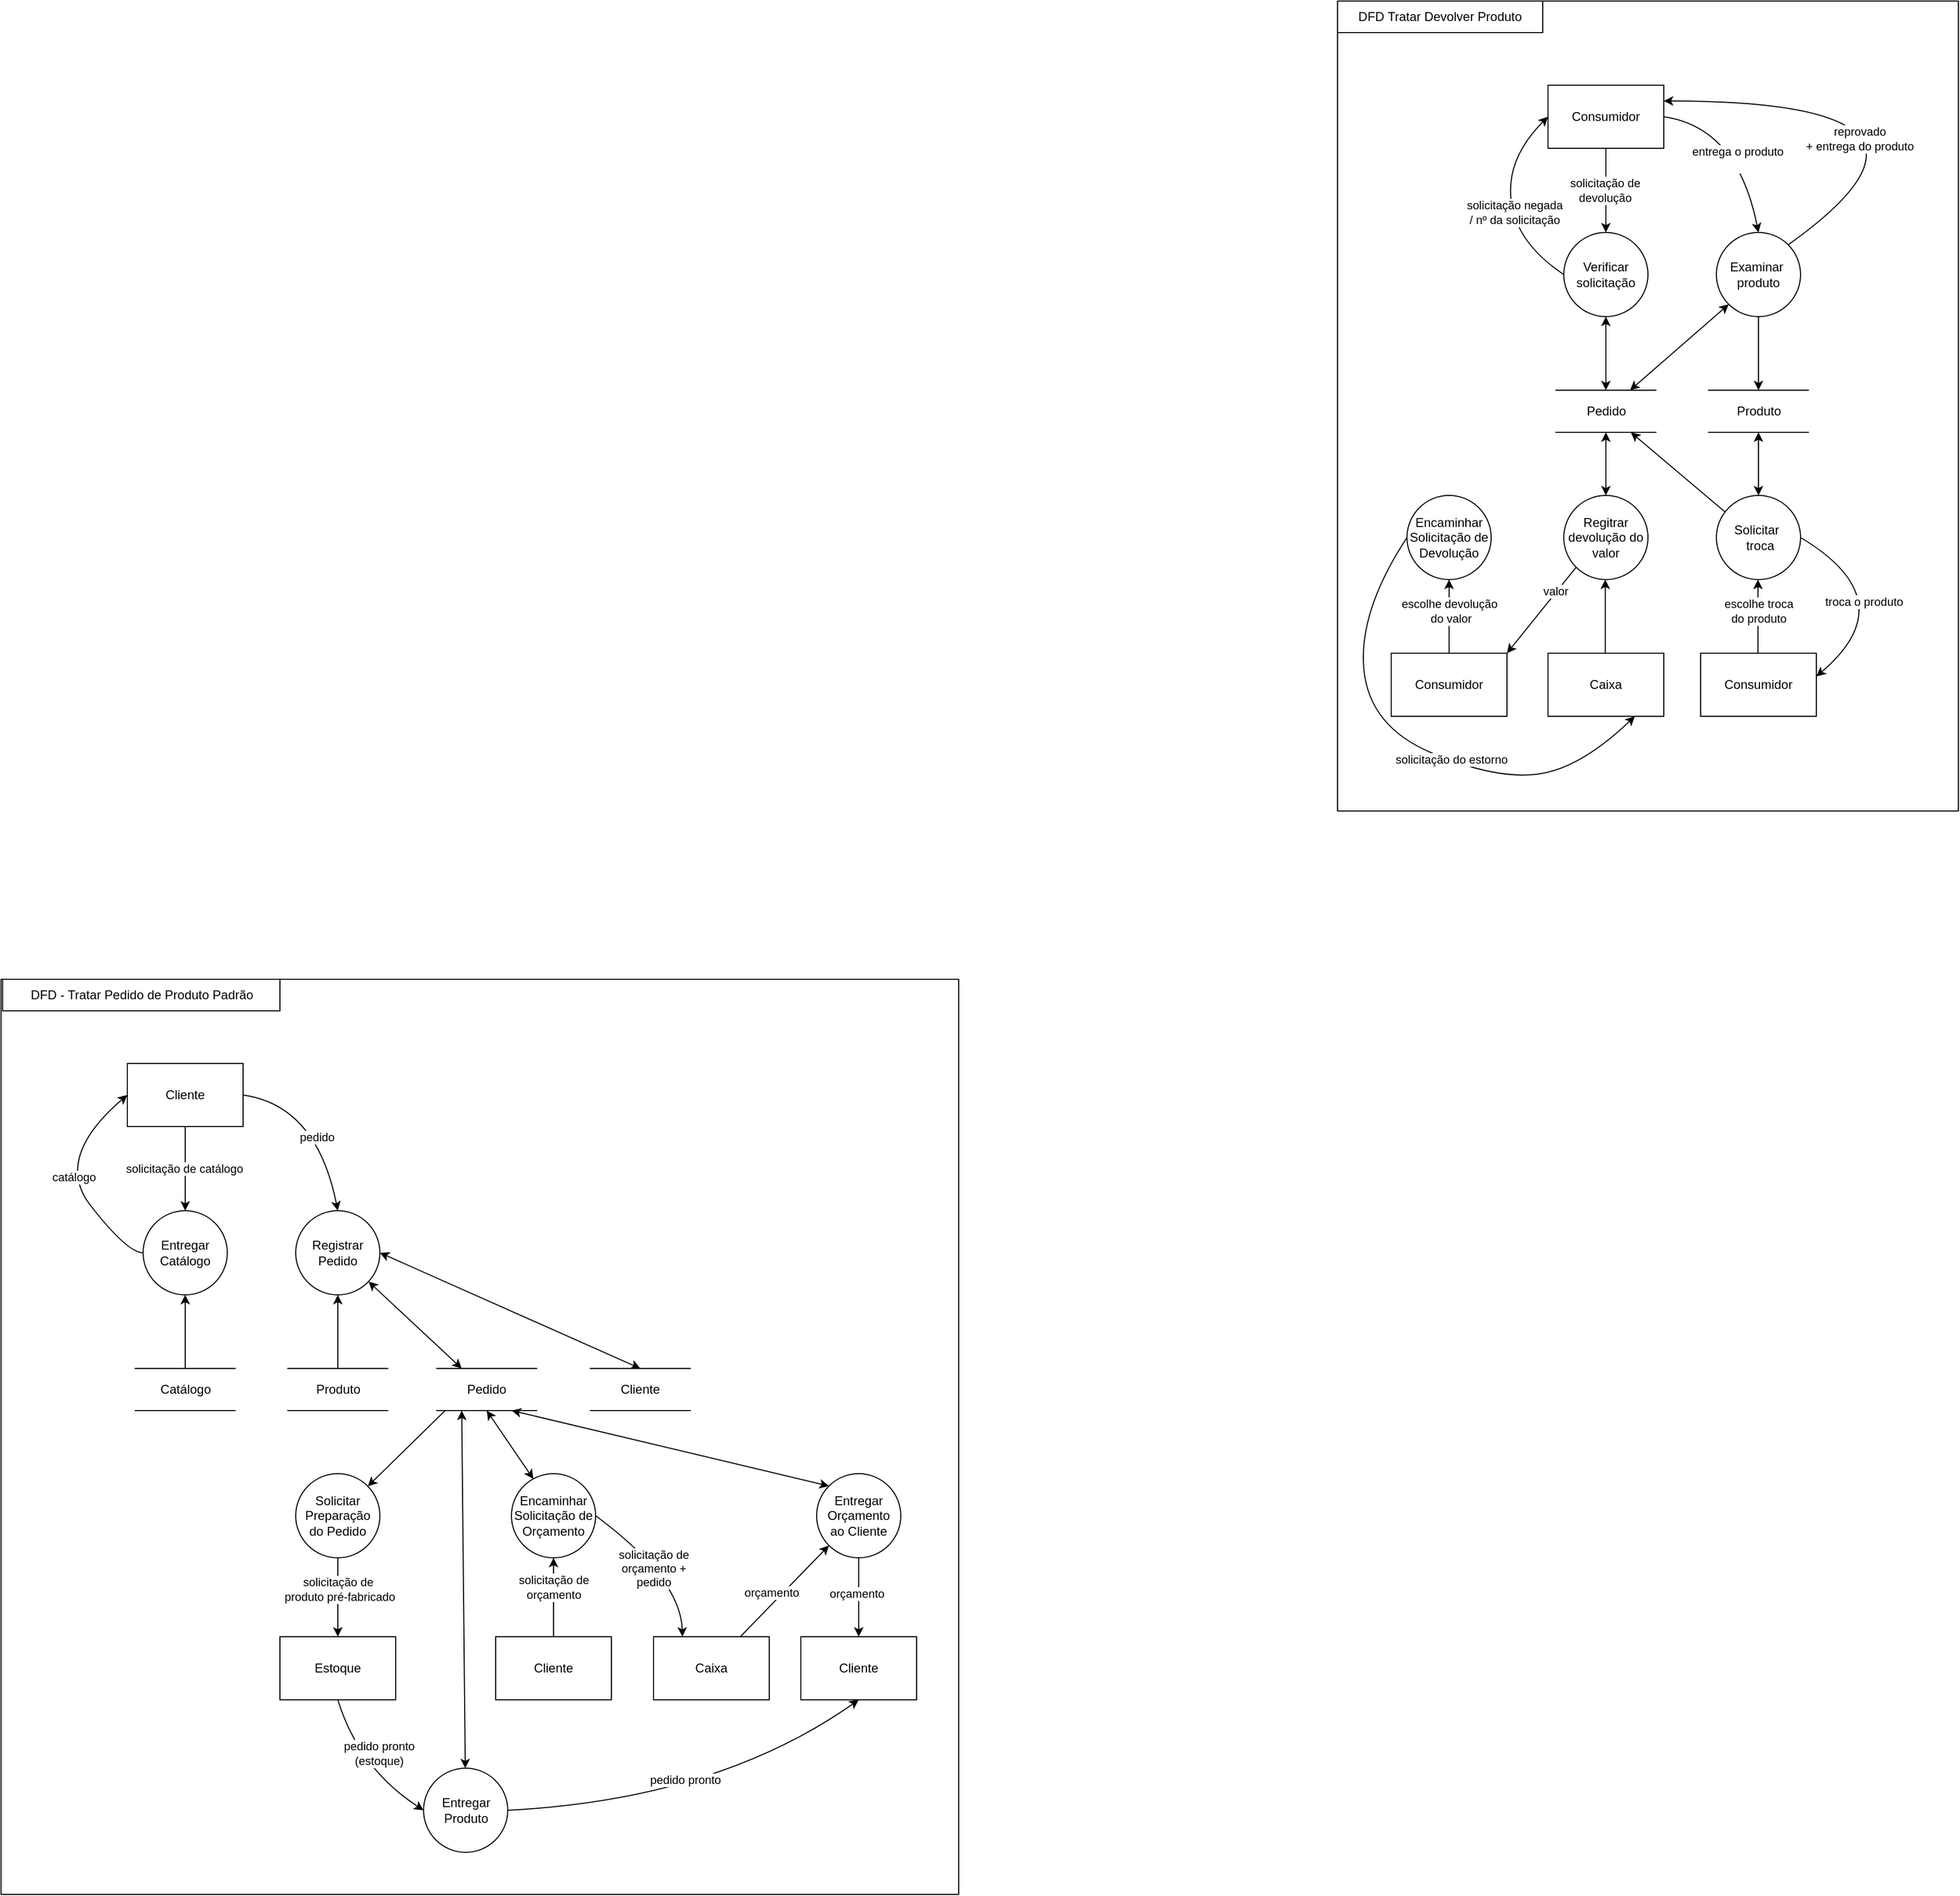<mxfile version="14.4.4" type="device"><diagram id="5lubAM_mFk-iSJI3dV3b" name="Page-1"><mxGraphModel dx="1200" dy="1877" grid="1" gridSize="10" guides="1" tooltips="1" connect="1" arrows="1" fold="1" page="1" pageScale="1" pageWidth="827" pageHeight="1169" math="0" shadow="0"><root><mxCell id="0"/><mxCell id="1" parent="0"/><mxCell id="uQg9ou05rrTvCZFsMhGs-1" value="" style="whiteSpace=wrap;html=1;" parent="1" vertex="1"><mxGeometry y="-40" width="910" height="870" as="geometry"/></mxCell><mxCell id="uQg9ou05rrTvCZFsMhGs-2" value="&lt;font style=&quot;vertical-align: inherit&quot;&gt;&lt;font style=&quot;vertical-align: inherit&quot;&gt;&lt;font style=&quot;vertical-align: inherit&quot;&gt;&lt;font style=&quot;vertical-align: inherit&quot;&gt;DFD - Tratar Pedido de Produto Padrão&lt;/font&gt;&lt;/font&gt;&lt;/font&gt;&lt;/font&gt;" style="rounded=0;whiteSpace=wrap;html=1;" parent="1" vertex="1"><mxGeometry x="1.5" y="-40" width="263.5" height="30" as="geometry"/></mxCell><mxCell id="uQg9ou05rrTvCZFsMhGs-12" style="edgeStyle=orthogonalEdgeStyle;rounded=0;orthogonalLoop=1;jettySize=auto;html=1;entryX=0.5;entryY=0;entryDx=0;entryDy=0;" parent="1" source="uQg9ou05rrTvCZFsMhGs-3" target="uQg9ou05rrTvCZFsMhGs-4" edge="1"><mxGeometry relative="1" as="geometry"/></mxCell><mxCell id="uQg9ou05rrTvCZFsMhGs-17" value="solicitação de catálogo" style="edgeLabel;html=1;align=center;verticalAlign=middle;resizable=0;points=[];" parent="uQg9ou05rrTvCZFsMhGs-12" vertex="1" connectable="0"><mxGeometry x="0.0" y="-1" relative="1" as="geometry"><mxPoint as="offset"/></mxGeometry></mxCell><mxCell id="uQg9ou05rrTvCZFsMhGs-3" value="Cliente" style="rounded=0;whiteSpace=wrap;html=1;" parent="1" vertex="1"><mxGeometry x="120" y="40" width="110" height="60" as="geometry"/></mxCell><mxCell id="uQg9ou05rrTvCZFsMhGs-4" value="Entregar Catálogo" style="ellipse;whiteSpace=wrap;html=1;aspect=fixed;" parent="1" vertex="1"><mxGeometry x="135" y="180" width="80" height="80" as="geometry"/></mxCell><mxCell id="uQg9ou05rrTvCZFsMhGs-15" value="" style="curved=1;endArrow=classic;html=1;exitX=0;exitY=0.5;exitDx=0;exitDy=0;entryX=0;entryY=0.5;entryDx=0;entryDy=0;" parent="1" source="uQg9ou05rrTvCZFsMhGs-4" target="uQg9ou05rrTvCZFsMhGs-3" edge="1"><mxGeometry width="50" height="50" relative="1" as="geometry"><mxPoint x="70" y="210" as="sourcePoint"/><mxPoint x="120" y="170" as="targetPoint"/><Array as="points"><mxPoint x="120" y="220"/><mxPoint x="50" y="130"/></Array></mxGeometry></mxCell><mxCell id="uQg9ou05rrTvCZFsMhGs-18" value="catálogo" style="edgeLabel;html=1;align=center;verticalAlign=middle;resizable=0;points=[];" parent="uQg9ou05rrTvCZFsMhGs-15" vertex="1" connectable="0"><mxGeometry x="-0.061" y="-4" relative="1" as="geometry"><mxPoint as="offset"/></mxGeometry></mxCell><mxCell id="uQg9ou05rrTvCZFsMhGs-21" value="Registrar Pedido" style="ellipse;whiteSpace=wrap;html=1;aspect=fixed;" parent="1" vertex="1"><mxGeometry x="280" y="180" width="80" height="80" as="geometry"/></mxCell><mxCell id="uQg9ou05rrTvCZFsMhGs-22" value="" style="curved=1;endArrow=classic;html=1;exitX=1;exitY=0.5;exitDx=0;exitDy=0;entryX=0.5;entryY=0;entryDx=0;entryDy=0;" parent="1" source="uQg9ou05rrTvCZFsMhGs-3" target="uQg9ou05rrTvCZFsMhGs-21" edge="1"><mxGeometry width="50" height="50" relative="1" as="geometry"><mxPoint x="295" y="80" as="sourcePoint"/><mxPoint x="345" y="30" as="targetPoint"/><Array as="points"><mxPoint x="300" y="80"/></Array></mxGeometry></mxCell><mxCell id="uQg9ou05rrTvCZFsMhGs-23" value="pedido" style="edgeLabel;html=1;align=center;verticalAlign=middle;resizable=0;points=[];" parent="uQg9ou05rrTvCZFsMhGs-22" vertex="1" connectable="0"><mxGeometry x="0.074" y="-18" relative="1" as="geometry"><mxPoint x="13.28" y="4.61" as="offset"/></mxGeometry></mxCell><mxCell id="uQg9ou05rrTvCZFsMhGs-24" value="Catálogo" style="shape=partialRectangle;whiteSpace=wrap;html=1;left=0;right=0;fillColor=none;" parent="1" vertex="1"><mxGeometry x="127.5" y="330" width="95" height="40" as="geometry"/></mxCell><mxCell id="uQg9ou05rrTvCZFsMhGs-26" value="Produto" style="shape=partialRectangle;whiteSpace=wrap;html=1;left=0;right=0;fillColor=none;" parent="1" vertex="1"><mxGeometry x="272.5" y="330" width="95" height="40" as="geometry"/></mxCell><mxCell id="uQg9ou05rrTvCZFsMhGs-27" value="" style="endArrow=classic;startArrow=none;html=1;entryX=0.5;entryY=1;entryDx=0;entryDy=0;exitX=0.5;exitY=0;exitDx=0;exitDy=0;startFill=0;" parent="1" source="uQg9ou05rrTvCZFsMhGs-24" target="uQg9ou05rrTvCZFsMhGs-4" edge="1"><mxGeometry width="50" height="50" relative="1" as="geometry"><mxPoint x="380" y="290" as="sourcePoint"/><mxPoint x="430" y="240" as="targetPoint"/></mxGeometry></mxCell><mxCell id="uQg9ou05rrTvCZFsMhGs-28" value="" style="endArrow=classic;html=1;entryX=0.5;entryY=1;entryDx=0;entryDy=0;exitX=0.5;exitY=0;exitDx=0;exitDy=0;" parent="1" source="uQg9ou05rrTvCZFsMhGs-26" target="uQg9ou05rrTvCZFsMhGs-21" edge="1"><mxGeometry width="50" height="50" relative="1" as="geometry"><mxPoint x="380" y="290" as="sourcePoint"/><mxPoint x="430" y="240" as="targetPoint"/></mxGeometry></mxCell><mxCell id="uQg9ou05rrTvCZFsMhGs-29" value="Pedido" style="shape=partialRectangle;whiteSpace=wrap;html=1;left=0;right=0;fillColor=none;" parent="1" vertex="1"><mxGeometry x="414" y="330" width="95" height="40" as="geometry"/></mxCell><mxCell id="uQg9ou05rrTvCZFsMhGs-30" value="" style="endArrow=classic;startArrow=classic;html=1;exitX=0.25;exitY=0;exitDx=0;exitDy=0;" parent="1" source="uQg9ou05rrTvCZFsMhGs-29" target="uQg9ou05rrTvCZFsMhGs-21" edge="1"><mxGeometry width="50" height="50" relative="1" as="geometry"><mxPoint x="380" y="290" as="sourcePoint"/><mxPoint x="430" y="240" as="targetPoint"/></mxGeometry></mxCell><mxCell id="uQg9ou05rrTvCZFsMhGs-31" value="Solicitar Preparação do Pedido" style="ellipse;whiteSpace=wrap;html=1;aspect=fixed;" parent="1" vertex="1"><mxGeometry x="280" y="430" width="80" height="80" as="geometry"/></mxCell><mxCell id="uQg9ou05rrTvCZFsMhGs-32" value="" style="endArrow=none;startArrow=classic;html=1;endFill=0;" parent="1" source="uQg9ou05rrTvCZFsMhGs-31" edge="1"><mxGeometry width="50" height="50" relative="1" as="geometry"><mxPoint x="380" y="480" as="sourcePoint"/><mxPoint x="422" y="370" as="targetPoint"/></mxGeometry></mxCell><mxCell id="uQg9ou05rrTvCZFsMhGs-34" value="&lt;font style=&quot;vertical-align: inherit&quot;&gt;&lt;font style=&quot;vertical-align: inherit&quot;&gt;&lt;font style=&quot;vertical-align: inherit&quot;&gt;&lt;font style=&quot;vertical-align: inherit&quot;&gt;&lt;font style=&quot;vertical-align: inherit&quot;&gt;&lt;font style=&quot;vertical-align: inherit&quot;&gt;&lt;font style=&quot;vertical-align: inherit&quot;&gt;&lt;font style=&quot;vertical-align: inherit&quot;&gt;Estoque&lt;/font&gt;&lt;/font&gt;&lt;/font&gt;&lt;/font&gt;&lt;/font&gt;&lt;/font&gt;&lt;/font&gt;&lt;/font&gt;" style="rounded=0;whiteSpace=wrap;html=1;" parent="1" vertex="1"><mxGeometry x="265" y="585" width="110" height="60" as="geometry"/></mxCell><mxCell id="uQg9ou05rrTvCZFsMhGs-35" value="" style="endArrow=classic;html=1;exitX=0.5;exitY=1;exitDx=0;exitDy=0;entryX=0.5;entryY=0;entryDx=0;entryDy=0;" parent="1" source="uQg9ou05rrTvCZFsMhGs-31" target="uQg9ou05rrTvCZFsMhGs-34" edge="1"><mxGeometry width="50" height="50" relative="1" as="geometry"><mxPoint x="370" y="590" as="sourcePoint"/><mxPoint x="420" y="540" as="targetPoint"/></mxGeometry></mxCell><mxCell id="uQg9ou05rrTvCZFsMhGs-37" value="Cliente" style="rounded=0;whiteSpace=wrap;html=1;" parent="1" vertex="1"><mxGeometry x="470" y="585" width="110" height="60" as="geometry"/></mxCell><mxCell id="uQg9ou05rrTvCZFsMhGs-38" value="" style="endArrow=classic;html=1;exitX=0.5;exitY=0;exitDx=0;exitDy=0;entryX=0.5;entryY=1;entryDx=0;entryDy=0;" parent="1" source="uQg9ou05rrTvCZFsMhGs-37" target="uQg9ou05rrTvCZFsMhGs-39" edge="1"><mxGeometry width="50" height="50" relative="1" as="geometry"><mxPoint x="526" y="590" as="sourcePoint"/><mxPoint x="576" y="540" as="targetPoint"/></mxGeometry></mxCell><mxCell id="uQg9ou05rrTvCZFsMhGs-40" value="&lt;font style=&quot;vertical-align: inherit&quot;&gt;&lt;font style=&quot;vertical-align: inherit&quot;&gt;solicitação de &lt;br&gt;orçamento&lt;/font&gt;&lt;/font&gt;" style="edgeLabel;html=1;align=center;verticalAlign=middle;resizable=0;points=[];" parent="uQg9ou05rrTvCZFsMhGs-38" vertex="1" connectable="0"><mxGeometry x="-0.05" y="2" relative="1" as="geometry"><mxPoint x="2" y="-12" as="offset"/></mxGeometry></mxCell><mxCell id="uQg9ou05rrTvCZFsMhGs-39" value="Encaminhar Solicitação de Orçamento" style="ellipse;whiteSpace=wrap;html=1;aspect=fixed;" parent="1" vertex="1"><mxGeometry x="485" y="430" width="80" height="80" as="geometry"/></mxCell><mxCell id="uQg9ou05rrTvCZFsMhGs-41" value="Caixa" style="rounded=0;whiteSpace=wrap;html=1;" parent="1" vertex="1"><mxGeometry x="620" y="585" width="110" height="60" as="geometry"/></mxCell><mxCell id="uQg9ou05rrTvCZFsMhGs-42" value="Entregar Orçamento ao&amp;nbsp;Cliente" style="ellipse;whiteSpace=wrap;html=1;aspect=fixed;" parent="1" vertex="1"><mxGeometry x="775" y="430" width="80" height="80" as="geometry"/></mxCell><mxCell id="uQg9ou05rrTvCZFsMhGs-43" value="" style="endArrow=classic;html=1;exitX=0.5;exitY=1;exitDx=0;exitDy=0;entryX=0.5;entryY=0;entryDx=0;entryDy=0;" parent="1" source="uQg9ou05rrTvCZFsMhGs-42" target="uQg9ou05rrTvCZFsMhGs-45" edge="1"><mxGeometry width="50" height="50" relative="1" as="geometry"><mxPoint x="546" y="500" as="sourcePoint"/><mxPoint x="596" y="450" as="targetPoint"/></mxGeometry></mxCell><mxCell id="uQg9ou05rrTvCZFsMhGs-49" value="orçamento" style="edgeLabel;html=1;align=center;verticalAlign=middle;resizable=0;points=[];" parent="uQg9ou05rrTvCZFsMhGs-43" vertex="1" connectable="0"><mxGeometry x="-0.1" y="-2" relative="1" as="geometry"><mxPoint as="offset"/></mxGeometry></mxCell><mxCell id="uQg9ou05rrTvCZFsMhGs-44" value="" style="curved=1;endArrow=classic;html=1;exitX=1;exitY=0.5;exitDx=0;exitDy=0;entryX=0.25;entryY=0;entryDx=0;entryDy=0;" parent="1" source="uQg9ou05rrTvCZFsMhGs-39" target="uQg9ou05rrTvCZFsMhGs-41" edge="1"><mxGeometry width="50" height="50" relative="1" as="geometry"><mxPoint x="596" y="530" as="sourcePoint"/><mxPoint x="646" y="480" as="targetPoint"/><Array as="points"><mxPoint x="646" y="530"/></Array></mxGeometry></mxCell><mxCell id="uQg9ou05rrTvCZFsMhGs-47" value="solicitação de &lt;br&gt;orçamento +&lt;br&gt;pedido" style="edgeLabel;html=1;align=center;verticalAlign=middle;resizable=0;points=[];" parent="uQg9ou05rrTvCZFsMhGs-44" vertex="1" connectable="0"><mxGeometry x="-0.454" y="-13" relative="1" as="geometry"><mxPoint x="28.38" y="14.1" as="offset"/></mxGeometry></mxCell><mxCell id="uQg9ou05rrTvCZFsMhGs-45" value="Cliente" style="rounded=0;whiteSpace=wrap;html=1;" parent="1" vertex="1"><mxGeometry x="760" y="585" width="110" height="60" as="geometry"/></mxCell><mxCell id="uQg9ou05rrTvCZFsMhGs-46" value="" style="curved=1;endArrow=classic;html=1;exitX=0.75;exitY=0;exitDx=0;exitDy=0;entryX=0;entryY=1;entryDx=0;entryDy=0;" parent="1" source="uQg9ou05rrTvCZFsMhGs-41" target="uQg9ou05rrTvCZFsMhGs-42" edge="1"><mxGeometry width="50" height="50" relative="1" as="geometry"><mxPoint x="575" y="530" as="sourcePoint"/><mxPoint x="721" y="650" as="targetPoint"/><Array as="points"/></mxGeometry></mxCell><mxCell id="uQg9ou05rrTvCZFsMhGs-48" value="orçamento" style="edgeLabel;html=1;align=center;verticalAlign=middle;resizable=0;points=[];" parent="uQg9ou05rrTvCZFsMhGs-46" vertex="1" connectable="0"><mxGeometry x="-0.223" y="13" relative="1" as="geometry"><mxPoint x="5.71" y="0.8" as="offset"/></mxGeometry></mxCell><mxCell id="uQg9ou05rrTvCZFsMhGs-50" value="" style="endArrow=classic;startArrow=classic;html=1;entryX=0.5;entryY=1;entryDx=0;entryDy=0;exitX=0.26;exitY=0.063;exitDx=0;exitDy=0;exitPerimeter=0;" parent="1" source="uQg9ou05rrTvCZFsMhGs-39" target="uQg9ou05rrTvCZFsMhGs-29" edge="1"><mxGeometry width="50" height="50" relative="1" as="geometry"><mxPoint x="380" y="540" as="sourcePoint"/><mxPoint x="430" y="490" as="targetPoint"/></mxGeometry></mxCell><mxCell id="uQg9ou05rrTvCZFsMhGs-51" value="" style="endArrow=classic;startArrow=classic;html=1;entryX=0.75;entryY=1;entryDx=0;entryDy=0;exitX=0;exitY=0;exitDx=0;exitDy=0;" parent="1" source="uQg9ou05rrTvCZFsMhGs-42" target="uQg9ou05rrTvCZFsMhGs-29" edge="1"><mxGeometry width="50" height="50" relative="1" as="geometry"><mxPoint x="380" y="540" as="sourcePoint"/><mxPoint x="430" y="490" as="targetPoint"/></mxGeometry></mxCell><mxCell id="uQg9ou05rrTvCZFsMhGs-55" value="Entregar Produto" style="ellipse;whiteSpace=wrap;html=1;aspect=fixed;" parent="1" vertex="1"><mxGeometry x="401.5" y="710" width="80" height="80" as="geometry"/></mxCell><mxCell id="uQg9ou05rrTvCZFsMhGs-59" value="" style="curved=1;endArrow=classic;html=1;exitX=1;exitY=0.5;exitDx=0;exitDy=0;entryX=0.5;entryY=1;entryDx=0;entryDy=0;" parent="1" source="uQg9ou05rrTvCZFsMhGs-55" target="uQg9ou05rrTvCZFsMhGs-45" edge="1"><mxGeometry width="50" height="50" relative="1" as="geometry"><mxPoint x="685" y="870" as="sourcePoint"/><mxPoint x="735" y="820" as="targetPoint"/><Array as="points"><mxPoint x="680" y="740"/></Array></mxGeometry></mxCell><mxCell id="uQg9ou05rrTvCZFsMhGs-60" value="pedido pronto" style="edgeLabel;html=1;align=center;verticalAlign=middle;resizable=0;points=[];" parent="uQg9ou05rrTvCZFsMhGs-59" vertex="1" connectable="0"><mxGeometry x="0.262" y="33" relative="1" as="geometry"><mxPoint x="-36.56" y="24.97" as="offset"/></mxGeometry></mxCell><mxCell id="uQg9ou05rrTvCZFsMhGs-67" value="" style="curved=1;endArrow=classic;html=1;exitX=0.5;exitY=1;exitDx=0;exitDy=0;entryX=0;entryY=0.5;entryDx=0;entryDy=0;" parent="1" source="uQg9ou05rrTvCZFsMhGs-34" target="uQg9ou05rrTvCZFsMhGs-55" edge="1"><mxGeometry width="50" height="50" relative="1" as="geometry"><mxPoint x="180" y="950" as="sourcePoint"/><mxPoint x="230" y="900" as="targetPoint"/><Array as="points"><mxPoint x="340" y="710"/></Array></mxGeometry></mxCell><mxCell id="uQg9ou05rrTvCZFsMhGs-69" value="&lt;font style=&quot;vertical-align: inherit&quot;&gt;&lt;font style=&quot;vertical-align: inherit&quot;&gt;&lt;font style=&quot;vertical-align: inherit&quot;&gt;&lt;font style=&quot;vertical-align: inherit&quot;&gt;pedido pronto &lt;br&gt;(estoque)&lt;/font&gt;&lt;/font&gt;&lt;/font&gt;&lt;/font&gt;" style="edgeLabel;html=1;align=center;verticalAlign=middle;resizable=0;points=[];" parent="uQg9ou05rrTvCZFsMhGs-67" vertex="1" connectable="0"><mxGeometry x="-0.3" y="29" relative="1" as="geometry"><mxPoint x="-3.14" y="12.29" as="offset"/></mxGeometry></mxCell><mxCell id="uQg9ou05rrTvCZFsMhGs-72" value="" style="endArrow=classic;startArrow=classic;html=1;entryX=0.25;entryY=1;entryDx=0;entryDy=0;" parent="1" source="uQg9ou05rrTvCZFsMhGs-55" target="uQg9ou05rrTvCZFsMhGs-29" edge="1"><mxGeometry width="50" height="50" relative="1" as="geometry"><mxPoint x="410" y="850" as="sourcePoint"/><mxPoint x="460" y="800" as="targetPoint"/></mxGeometry></mxCell><mxCell id="wiUuTBgjbol8dc9M1UIX-1" value="" style="rounded=0;whiteSpace=wrap;html=1;" parent="1" vertex="1"><mxGeometry x="1270" y="-970" width="590" height="770" as="geometry"/></mxCell><mxCell id="wiUuTBgjbol8dc9M1UIX-2" value="&lt;font style=&quot;vertical-align: inherit&quot;&gt;&lt;font style=&quot;vertical-align: inherit&quot;&gt;&lt;font style=&quot;vertical-align: inherit&quot;&gt;&lt;font style=&quot;vertical-align: inherit&quot;&gt;dfd Tratar Devolver Produto&lt;/font&gt;&lt;/font&gt;&lt;/font&gt;&lt;/font&gt;" style="rounded=0;whiteSpace=wrap;html=1;" parent="1" vertex="1"><mxGeometry x="1270" y="-970" width="195" height="30" as="geometry"/></mxCell><mxCell id="wiUuTBgjbol8dc9M1UIX-3" style="edgeStyle=orthogonalEdgeStyle;rounded=0;orthogonalLoop=1;jettySize=auto;html=1;entryX=0.5;entryY=0;entryDx=0;entryDy=0;" parent="1" source="wiUuTBgjbol8dc9M1UIX-5" target="wiUuTBgjbol8dc9M1UIX-6" edge="1"><mxGeometry relative="1" as="geometry"/></mxCell><mxCell id="wiUuTBgjbol8dc9M1UIX-4" value="&lt;font style=&quot;vertical-align: inherit&quot;&gt;&lt;font style=&quot;vertical-align: inherit&quot;&gt;&lt;font style=&quot;vertical-align: inherit&quot;&gt;&lt;font style=&quot;vertical-align: inherit&quot;&gt;solicitação de &lt;br&gt;devolução&lt;/font&gt;&lt;/font&gt;&lt;/font&gt;&lt;/font&gt;" style="edgeLabel;html=1;align=center;verticalAlign=middle;resizable=0;points=[];" parent="wiUuTBgjbol8dc9M1UIX-3" vertex="1" connectable="0"><mxGeometry x="0.0" y="-1" relative="1" as="geometry"><mxPoint as="offset"/></mxGeometry></mxCell><mxCell id="wiUuTBgjbol8dc9M1UIX-5" value="Consumidor" style="rounded=0;whiteSpace=wrap;html=1;" parent="1" vertex="1"><mxGeometry x="1470" y="-890" width="110" height="60" as="geometry"/></mxCell><mxCell id="wiUuTBgjbol8dc9M1UIX-6" value="&lt;font style=&quot;vertical-align: inherit&quot;&gt;&lt;font style=&quot;vertical-align: inherit&quot;&gt;&lt;font style=&quot;vertical-align: inherit&quot;&gt;&lt;font style=&quot;vertical-align: inherit&quot;&gt;Verificar solicitação&lt;/font&gt;&lt;/font&gt;&lt;/font&gt;&lt;/font&gt;" style="ellipse;whiteSpace=wrap;html=1;aspect=fixed;" parent="1" vertex="1"><mxGeometry x="1485" y="-750" width="80" height="80" as="geometry"/></mxCell><mxCell id="wiUuTBgjbol8dc9M1UIX-7" value="" style="curved=1;endArrow=classic;html=1;exitX=0;exitY=0.5;exitDx=0;exitDy=0;entryX=0;entryY=0.5;entryDx=0;entryDy=0;" parent="1" source="wiUuTBgjbol8dc9M1UIX-6" target="wiUuTBgjbol8dc9M1UIX-5" edge="1"><mxGeometry width="50" height="50" relative="1" as="geometry"><mxPoint x="1420" y="-720" as="sourcePoint"/><mxPoint x="1470" y="-760" as="targetPoint"/><Array as="points"><mxPoint x="1440" y="-740"/><mxPoint x="1430" y="-820"/></Array></mxGeometry></mxCell><mxCell id="wiUuTBgjbol8dc9M1UIX-8" value="&lt;font style=&quot;vertical-align: inherit&quot;&gt;&lt;font style=&quot;vertical-align: inherit&quot;&gt;&lt;font style=&quot;vertical-align: inherit&quot;&gt;&lt;font style=&quot;vertical-align: inherit&quot;&gt;solicitação negada&lt;br&gt;/ nº da solicitação&lt;/font&gt;&lt;/font&gt;&lt;/font&gt;&lt;/font&gt;" style="edgeLabel;html=1;align=center;verticalAlign=middle;resizable=0;points=[];" parent="wiUuTBgjbol8dc9M1UIX-7" vertex="1" connectable="0"><mxGeometry x="-0.131" y="-1" relative="1" as="geometry"><mxPoint as="offset"/></mxGeometry></mxCell><mxCell id="wiUuTBgjbol8dc9M1UIX-9" value="&lt;font style=&quot;vertical-align: inherit&quot;&gt;&lt;font style=&quot;vertical-align: inherit&quot;&gt;Examinar&amp;nbsp;&lt;br&gt;produto&lt;br&gt;&lt;/font&gt;&lt;/font&gt;" style="ellipse;whiteSpace=wrap;html=1;aspect=fixed;" parent="1" vertex="1"><mxGeometry x="1630" y="-750" width="80" height="80" as="geometry"/></mxCell><mxCell id="wiUuTBgjbol8dc9M1UIX-10" value="" style="curved=1;endArrow=classic;html=1;exitX=1;exitY=0.5;exitDx=0;exitDy=0;entryX=0.5;entryY=0;entryDx=0;entryDy=0;" parent="1" source="wiUuTBgjbol8dc9M1UIX-5" target="wiUuTBgjbol8dc9M1UIX-9" edge="1"><mxGeometry width="50" height="50" relative="1" as="geometry"><mxPoint x="1645" y="-850" as="sourcePoint"/><mxPoint x="1695" y="-900" as="targetPoint"/><Array as="points"><mxPoint x="1650" y="-850"/></Array></mxGeometry></mxCell><mxCell id="wiUuTBgjbol8dc9M1UIX-11" value="&lt;font style=&quot;vertical-align: inherit&quot;&gt;&lt;font style=&quot;vertical-align: inherit&quot;&gt;&lt;font style=&quot;vertical-align: inherit&quot;&gt;&lt;font style=&quot;vertical-align: inherit&quot;&gt;&lt;font style=&quot;vertical-align: inherit&quot;&gt;&lt;font style=&quot;vertical-align: inherit&quot;&gt;&lt;font style=&quot;vertical-align: inherit&quot;&gt;&lt;font style=&quot;vertical-align: inherit&quot;&gt;entrega o produto &lt;/font&gt;&lt;/font&gt;&lt;br&gt;&lt;font style=&quot;vertical-align: inherit&quot;&gt;&lt;font style=&quot;vertical-align: inherit&quot;&gt;&amp;nbsp;&lt;/font&gt;&lt;/font&gt;&lt;/font&gt;&lt;/font&gt;&lt;/font&gt;&lt;/font&gt;&lt;/font&gt;&lt;/font&gt;" style="edgeLabel;html=1;align=center;verticalAlign=middle;resizable=0;points=[];" parent="wiUuTBgjbol8dc9M1UIX-10" vertex="1" connectable="0"><mxGeometry x="0.074" y="-18" relative="1" as="geometry"><mxPoint x="13.28" y="4.61" as="offset"/></mxGeometry></mxCell><mxCell id="wiUuTBgjbol8dc9M1UIX-12" value="&lt;font style=&quot;vertical-align: inherit&quot;&gt;&lt;font style=&quot;vertical-align: inherit&quot;&gt;&lt;font style=&quot;vertical-align: inherit&quot;&gt;&lt;font style=&quot;vertical-align: inherit&quot;&gt;&lt;font style=&quot;vertical-align: inherit&quot;&gt;&lt;font style=&quot;vertical-align: inherit&quot;&gt;&lt;font style=&quot;vertical-align: inherit&quot;&gt;&lt;font style=&quot;vertical-align: inherit&quot;&gt;Pedido&lt;/font&gt;&lt;/font&gt;&lt;/font&gt;&lt;/font&gt;&lt;/font&gt;&lt;/font&gt;&lt;/font&gt;&lt;/font&gt;" style="shape=partialRectangle;whiteSpace=wrap;html=1;left=0;right=0;fillColor=none;" parent="1" vertex="1"><mxGeometry x="1477.5" y="-600" width="95" height="40" as="geometry"/></mxCell><mxCell id="wiUuTBgjbol8dc9M1UIX-13" value="Produto" style="shape=partialRectangle;whiteSpace=wrap;html=1;left=0;right=0;fillColor=none;" parent="1" vertex="1"><mxGeometry x="1622.5" y="-600" width="95" height="40" as="geometry"/></mxCell><mxCell id="wiUuTBgjbol8dc9M1UIX-14" value="" style="endArrow=classic;startArrow=classic;html=1;entryX=0.5;entryY=1;entryDx=0;entryDy=0;exitX=0.5;exitY=0;exitDx=0;exitDy=0;startFill=1;" parent="1" source="wiUuTBgjbol8dc9M1UIX-12" target="wiUuTBgjbol8dc9M1UIX-6" edge="1"><mxGeometry width="50" height="50" relative="1" as="geometry"><mxPoint x="1730" y="-640" as="sourcePoint"/><mxPoint x="1780" y="-690" as="targetPoint"/></mxGeometry></mxCell><mxCell id="wiUuTBgjbol8dc9M1UIX-15" value="" style="endArrow=none;html=1;entryX=0.5;entryY=1;entryDx=0;entryDy=0;exitX=0.5;exitY=0;exitDx=0;exitDy=0;startArrow=classic;startFill=1;endFill=0;" parent="1" source="wiUuTBgjbol8dc9M1UIX-13" target="wiUuTBgjbol8dc9M1UIX-9" edge="1"><mxGeometry width="50" height="50" relative="1" as="geometry"><mxPoint x="1730" y="-640" as="sourcePoint"/><mxPoint x="1780" y="-690" as="targetPoint"/></mxGeometry></mxCell><mxCell id="wiUuTBgjbol8dc9M1UIX-16" value="&lt;font style=&quot;vertical-align: inherit&quot;&gt;&lt;font style=&quot;vertical-align: inherit&quot;&gt;Externo&lt;/font&gt;&lt;/font&gt;" style="text;html=1;strokeColor=none;fillColor=none;align=center;verticalAlign=middle;whiteSpace=wrap;rounded=0;" parent="1" vertex="1"><mxGeometry x="1565" y="-740" width="40" height="20" as="geometry"/></mxCell><mxCell id="wiUuTBgjbol8dc9M1UIX-17" value="&lt;font style=&quot;vertical-align: inherit&quot;&gt;&lt;font style=&quot;vertical-align: inherit&quot;&gt;Externo&lt;/font&gt;&lt;/font&gt;" style="text;html=1;strokeColor=none;fillColor=none;align=center;verticalAlign=middle;whiteSpace=wrap;rounded=0;" parent="1" vertex="1"><mxGeometry x="1730" y="-730" width="40" height="20" as="geometry"/></mxCell><mxCell id="wiUuTBgjbol8dc9M1UIX-18" value="" style="endArrow=classic;startArrow=classic;html=1;entryX=0;entryY=1;entryDx=0;entryDy=0;" parent="1" source="wiUuTBgjbol8dc9M1UIX-12" target="wiUuTBgjbol8dc9M1UIX-9" edge="1"><mxGeometry width="50" height="50" relative="1" as="geometry"><mxPoint x="1668.46" y="-607.24" as="sourcePoint"/><mxPoint x="1580.001" y="-689.999" as="targetPoint"/></mxGeometry></mxCell><mxCell id="wiUuTBgjbol8dc9M1UIX-19" value="&lt;font style=&quot;vertical-align: inherit&quot;&gt;&lt;font style=&quot;vertical-align: inherit&quot;&gt;&lt;font style=&quot;vertical-align: inherit&quot;&gt;&lt;font style=&quot;vertical-align: inherit&quot;&gt;&lt;font style=&quot;vertical-align: inherit&quot;&gt;&lt;font style=&quot;vertical-align: inherit&quot;&gt;&lt;font style=&quot;vertical-align: inherit&quot;&gt;&lt;font style=&quot;vertical-align: inherit&quot;&gt;&lt;font style=&quot;vertical-align: inherit&quot;&gt;&lt;font style=&quot;vertical-align: inherit&quot;&gt;Encaminhar Solicitação de Devolução&lt;/font&gt;&lt;/font&gt;&lt;/font&gt;&lt;/font&gt;&lt;/font&gt;&lt;/font&gt;&lt;/font&gt;&lt;/font&gt;&lt;/font&gt;&lt;/font&gt;" style="ellipse;whiteSpace=wrap;html=1;aspect=fixed;" parent="1" vertex="1"><mxGeometry x="1485" y="-500" width="80" height="80" as="geometry"/></mxCell><mxCell id="wiUuTBgjbol8dc9M1UIX-20" value="" style="curved=1;endArrow=classic;html=1;exitX=1;exitY=0;exitDx=0;exitDy=0;entryX=1;entryY=0.25;entryDx=0;entryDy=0;" parent="1" source="wiUuTBgjbol8dc9M1UIX-9" target="wiUuTBgjbol8dc9M1UIX-5" edge="1"><mxGeometry width="50" height="50" relative="1" as="geometry"><mxPoint x="1705.0" y="-890" as="sourcePoint"/><mxPoint x="1795.0" y="-780" as="targetPoint"/><Array as="points"><mxPoint x="1890" y="-875"/></Array></mxGeometry></mxCell><mxCell id="wiUuTBgjbol8dc9M1UIX-21" value="&lt;font style=&quot;vertical-align: inherit&quot;&gt;&lt;font style=&quot;vertical-align: inherit&quot;&gt;&lt;font style=&quot;vertical-align: inherit&quot;&gt;&lt;font style=&quot;vertical-align: inherit&quot;&gt;&lt;font style=&quot;vertical-align: inherit&quot;&gt;&lt;font style=&quot;vertical-align: inherit&quot;&gt;reprovado &lt;/font&gt;&lt;/font&gt;&lt;br&gt;&lt;font style=&quot;vertical-align: inherit&quot;&gt;&lt;font style=&quot;vertical-align: inherit&quot;&gt;+ entrega do produto&lt;/font&gt;&lt;/font&gt;&lt;/font&gt;&lt;/font&gt;&lt;/font&gt;&lt;/font&gt;" style="edgeLabel;html=1;align=center;verticalAlign=middle;resizable=0;points=[];" parent="wiUuTBgjbol8dc9M1UIX-20" vertex="1" connectable="0"><mxGeometry x="0.318" y="36" relative="1" as="geometry"><mxPoint as="offset"/></mxGeometry></mxCell><mxCell id="wiUuTBgjbol8dc9M1UIX-22" style="rounded=0;orthogonalLoop=1;jettySize=auto;html=1;entryX=0.5;entryY=1;entryDx=0;entryDy=0;startArrow=classic;startFill=1;endArrow=classic;endFill=1;" parent="1" source="wiUuTBgjbol8dc9M1UIX-23" target="wiUuTBgjbol8dc9M1UIX-13" edge="1"><mxGeometry relative="1" as="geometry"/></mxCell><mxCell id="wiUuTBgjbol8dc9M1UIX-23" value="&lt;font style=&quot;vertical-align: inherit&quot;&gt;&lt;font style=&quot;vertical-align: inherit&quot;&gt;Solicitar&amp;nbsp;&lt;br&gt;&amp;nbsp;troca&lt;/font&gt;&lt;/font&gt;" style="ellipse;whiteSpace=wrap;html=1;aspect=fixed;" parent="1" vertex="1"><mxGeometry x="1630" y="-500" width="80" height="80" as="geometry"/></mxCell><mxCell id="wiUuTBgjbol8dc9M1UIX-24" value="Consumidor" style="rounded=0;whiteSpace=wrap;html=1;" parent="1" vertex="1"><mxGeometry x="1470" y="-350" width="110" height="60" as="geometry"/></mxCell><mxCell id="wiUuTBgjbol8dc9M1UIX-25" value="" style="endArrow=classic;html=1;exitX=0.5;exitY=0;exitDx=0;exitDy=0;entryX=0.5;entryY=1;entryDx=0;entryDy=0;" parent="1" source="wiUuTBgjbol8dc9M1UIX-24" target="wiUuTBgjbol8dc9M1UIX-19" edge="1"><mxGeometry width="50" height="50" relative="1" as="geometry"><mxPoint x="1400" y="-470" as="sourcePoint"/><mxPoint x="1450" y="-520" as="targetPoint"/></mxGeometry></mxCell><mxCell id="wiUuTBgjbol8dc9M1UIX-26" value="&lt;font style=&quot;vertical-align: inherit&quot;&gt;&lt;font style=&quot;vertical-align: inherit&quot;&gt;escolhe devolução&lt;br&gt;&amp;nbsp;do valor&lt;/font&gt;&lt;/font&gt;" style="edgeLabel;html=1;align=center;verticalAlign=middle;resizable=0;points=[];" parent="wiUuTBgjbol8dc9M1UIX-25" vertex="1" connectable="0"><mxGeometry x="-0.577" y="-2" relative="1" as="geometry"><mxPoint x="13" y="-25" as="offset"/></mxGeometry></mxCell><mxCell id="wiUuTBgjbol8dc9M1UIX-27" value="Caixa" style="rounded=0;whiteSpace=wrap;html=1;" parent="1" vertex="1"><mxGeometry x="1340" y="-350" width="110" height="60" as="geometry"/></mxCell><mxCell id="wiUuTBgjbol8dc9M1UIX-28" value="Consumidor" style="rounded=0;whiteSpace=wrap;html=1;" parent="1" vertex="1"><mxGeometry x="1615" y="-350" width="110" height="60" as="geometry"/></mxCell><mxCell id="wiUuTBgjbol8dc9M1UIX-29" value="" style="endArrow=classic;html=1;exitX=0.5;exitY=0;exitDx=0;exitDy=0;entryX=0.5;entryY=1;entryDx=0;entryDy=0;" parent="1" edge="1"><mxGeometry width="50" height="50" relative="1" as="geometry"><mxPoint x="1669.5" y="-350" as="sourcePoint"/><mxPoint x="1669.5" y="-420" as="targetPoint"/></mxGeometry></mxCell><mxCell id="wiUuTBgjbol8dc9M1UIX-30" value="&lt;font style=&quot;vertical-align: inherit&quot;&gt;&lt;font style=&quot;vertical-align: inherit&quot;&gt;escolhe troca &lt;br&gt;do produto&lt;/font&gt;&lt;/font&gt;" style="edgeLabel;html=1;align=center;verticalAlign=middle;resizable=0;points=[];" parent="wiUuTBgjbol8dc9M1UIX-29" vertex="1" connectable="0"><mxGeometry x="-0.577" y="-2" relative="1" as="geometry"><mxPoint x="-2" y="-25" as="offset"/></mxGeometry></mxCell><mxCell id="wiUuTBgjbol8dc9M1UIX-31" value="" style="curved=1;endArrow=classic;html=1;exitX=1;exitY=0.5;exitDx=0;exitDy=0;entryX=1;entryY=0.367;entryDx=0;entryDy=0;entryPerimeter=0;" parent="1" source="wiUuTBgjbol8dc9M1UIX-23" target="wiUuTBgjbol8dc9M1UIX-28" edge="1"><mxGeometry width="50" height="50" relative="1" as="geometry"><mxPoint x="1870" y="-470" as="sourcePoint"/><mxPoint x="1960" y="-360" as="targetPoint"/><Array as="points"><mxPoint x="1810" y="-400"/></Array></mxGeometry></mxCell><mxCell id="wiUuTBgjbol8dc9M1UIX-32" value="troca o produto" style="edgeLabel;html=1;align=center;verticalAlign=middle;resizable=0;points=[];" parent="wiUuTBgjbol8dc9M1UIX-31" vertex="1" connectable="0"><mxGeometry x="0.074" y="-18" relative="1" as="geometry"><mxPoint x="-24.26" y="10.72" as="offset"/></mxGeometry></mxCell><mxCell id="wiUuTBgjbol8dc9M1UIX-33" value="" style="edgeStyle=none;rounded=0;orthogonalLoop=1;jettySize=auto;html=1;startArrow=classic;startFill=1;endArrow=classic;endFill=1;" parent="1" source="wiUuTBgjbol8dc9M1UIX-34" target="wiUuTBgjbol8dc9M1UIX-27" edge="1"><mxGeometry relative="1" as="geometry"/></mxCell><mxCell id="wiUuTBgjbol8dc9M1UIX-34" value="&lt;font style=&quot;vertical-align: inherit&quot;&gt;&lt;font style=&quot;vertical-align: inherit&quot;&gt;&lt;font style=&quot;vertical-align: inherit&quot;&gt;&lt;font style=&quot;vertical-align: inherit&quot;&gt;&lt;font style=&quot;vertical-align: inherit&quot;&gt;&lt;font style=&quot;vertical-align: inherit&quot;&gt;&lt;font style=&quot;vertical-align: inherit&quot;&gt;&lt;font style=&quot;vertical-align: inherit&quot;&gt;&lt;font style=&quot;vertical-align: inherit&quot;&gt;&lt;font style=&quot;vertical-align: inherit&quot;&gt;Regitrar devolução do valor&lt;/font&gt;&lt;/font&gt;&lt;/font&gt;&lt;/font&gt;&lt;/font&gt;&lt;/font&gt;&lt;/font&gt;&lt;/font&gt;&lt;/font&gt;&lt;/font&gt;" style="ellipse;whiteSpace=wrap;html=1;aspect=fixed;" parent="1" vertex="1"><mxGeometry x="1355" y="-500" width="80" height="80" as="geometry"/></mxCell><mxCell id="wiUuTBgjbol8dc9M1UIX-35" value="" style="endArrow=classic;html=1;exitX=0.5;exitY=0;exitDx=0;exitDy=0;entryX=0.5;entryY=1;entryDx=0;entryDy=0;" parent="1" edge="1"><mxGeometry width="50" height="50" relative="1" as="geometry"><mxPoint x="1394.5" y="-350" as="sourcePoint"/><mxPoint x="1394.5" y="-420" as="targetPoint"/></mxGeometry></mxCell><mxCell id="wiUuTBgjbol8dc9M1UIX-36" value="" style="endArrow=classic;startArrow=classic;html=1;entryX=0.163;entryY=0.975;entryDx=0;entryDy=0;entryPerimeter=0;exitX=0.5;exitY=0;exitDx=0;exitDy=0;" parent="1" source="wiUuTBgjbol8dc9M1UIX-34" target="wiUuTBgjbol8dc9M1UIX-12" edge="1"><mxGeometry width="50" height="50" relative="1" as="geometry"><mxPoint x="1400" y="-470" as="sourcePoint"/><mxPoint x="1450" y="-520" as="targetPoint"/></mxGeometry></mxCell><mxCell id="wiUuTBgjbol8dc9M1UIX-37" value="" style="endArrow=classic;html=1;entryX=0.5;entryY=1;entryDx=0;entryDy=0;exitX=0;exitY=0;exitDx=0;exitDy=0;" parent="1" source="wiUuTBgjbol8dc9M1UIX-23" target="wiUuTBgjbol8dc9M1UIX-12" edge="1"><mxGeometry width="50" height="50" relative="1" as="geometry"><mxPoint x="1400" y="-470" as="sourcePoint"/><mxPoint x="1450" y="-520" as="targetPoint"/></mxGeometry></mxCell><mxCell id="wiUuTBgjbol8dc9M1UIX-38" value="" style="curved=1;endArrow=classic;html=1;exitX=1;exitY=0.5;exitDx=0;exitDy=0;entryX=0.75;entryY=1;entryDx=0;entryDy=0;" parent="1" target="wiUuTBgjbol8dc9M1UIX-27" edge="1"><mxGeometry width="50" height="50" relative="1" as="geometry"><mxPoint x="1565" y="-460" as="sourcePoint"/><mxPoint x="1420" y="-210" as="targetPoint"/><Array as="points"><mxPoint x="1610" y="-420"/><mxPoint x="1600" y="-270"/><mxPoint x="1490" y="-240"/></Array></mxGeometry></mxCell><mxCell id="wiUuTBgjbol8dc9M1UIX-39" value="solicitação do estorno" style="edgeLabel;html=1;align=center;verticalAlign=middle;resizable=0;points=[];" parent="wiUuTBgjbol8dc9M1UIX-38" vertex="1" connectable="0"><mxGeometry x="0.074" y="-18" relative="1" as="geometry"><mxPoint x="-7.1" y="10.72" as="offset"/></mxGeometry></mxCell><mxCell id="wiUuTBgjbol8dc9M1UIX-40" value="" style="endArrow=classic;html=1;entryX=0.091;entryY=0;entryDx=0;entryDy=0;entryPerimeter=0;" parent="1" target="wiUuTBgjbol8dc9M1UIX-24" edge="1"><mxGeometry width="50" height="50" relative="1" as="geometry"><mxPoint x="1420" y="-430" as="sourcePoint"/><mxPoint x="1450" y="-500" as="targetPoint"/></mxGeometry></mxCell><mxCell id="wiUuTBgjbol8dc9M1UIX-41" value="valor" style="edgeLabel;html=1;align=center;verticalAlign=middle;resizable=0;points=[];" parent="wiUuTBgjbol8dc9M1UIX-40" vertex="1" connectable="0"><mxGeometry x="-0.424" y="-2" relative="1" as="geometry"><mxPoint as="offset"/></mxGeometry></mxCell><mxCell id="wiUuTBgjbol8dc9M1UIX-42" value="" style="rounded=0;whiteSpace=wrap;html=1;" parent="1" vertex="1"><mxGeometry x="1270" y="-970" width="590" height="770" as="geometry"/></mxCell><mxCell id="wiUuTBgjbol8dc9M1UIX-43" value="&lt;font style=&quot;vertical-align: inherit&quot;&gt;&lt;font style=&quot;vertical-align: inherit&quot;&gt;&lt;font style=&quot;vertical-align: inherit&quot;&gt;&lt;font style=&quot;vertical-align: inherit&quot;&gt;&lt;font style=&quot;vertical-align: inherit&quot;&gt;&lt;font style=&quot;vertical-align: inherit&quot;&gt;DFD Tratar Devolver Produto&lt;/font&gt;&lt;/font&gt;&lt;/font&gt;&lt;/font&gt;&lt;/font&gt;&lt;/font&gt;" style="rounded=0;whiteSpace=wrap;html=1;" parent="1" vertex="1"><mxGeometry x="1270" y="-970" width="195" height="30" as="geometry"/></mxCell><mxCell id="wiUuTBgjbol8dc9M1UIX-44" style="edgeStyle=orthogonalEdgeStyle;rounded=0;orthogonalLoop=1;jettySize=auto;html=1;entryX=0.5;entryY=0;entryDx=0;entryDy=0;" parent="1" source="wiUuTBgjbol8dc9M1UIX-46" target="wiUuTBgjbol8dc9M1UIX-47" edge="1"><mxGeometry relative="1" as="geometry"/></mxCell><mxCell id="wiUuTBgjbol8dc9M1UIX-45" value="&lt;font style=&quot;vertical-align: inherit&quot;&gt;&lt;font style=&quot;vertical-align: inherit&quot;&gt;&lt;font style=&quot;vertical-align: inherit&quot;&gt;&lt;font style=&quot;vertical-align: inherit&quot;&gt;solicitação de &lt;br&gt;devolução&lt;/font&gt;&lt;/font&gt;&lt;/font&gt;&lt;/font&gt;" style="edgeLabel;html=1;align=center;verticalAlign=middle;resizable=0;points=[];" parent="wiUuTBgjbol8dc9M1UIX-44" vertex="1" connectable="0"><mxGeometry x="0.0" y="-1" relative="1" as="geometry"><mxPoint as="offset"/></mxGeometry></mxCell><mxCell id="wiUuTBgjbol8dc9M1UIX-46" value="Consumidor" style="rounded=0;whiteSpace=wrap;html=1;" parent="1" vertex="1"><mxGeometry x="1470" y="-890" width="110" height="60" as="geometry"/></mxCell><mxCell id="wiUuTBgjbol8dc9M1UIX-47" value="&lt;font style=&quot;vertical-align: inherit&quot;&gt;&lt;font style=&quot;vertical-align: inherit&quot;&gt;&lt;font style=&quot;vertical-align: inherit&quot;&gt;&lt;font style=&quot;vertical-align: inherit&quot;&gt;Verificar solicitação&lt;/font&gt;&lt;/font&gt;&lt;/font&gt;&lt;/font&gt;" style="ellipse;whiteSpace=wrap;html=1;aspect=fixed;" parent="1" vertex="1"><mxGeometry x="1485" y="-750" width="80" height="80" as="geometry"/></mxCell><mxCell id="wiUuTBgjbol8dc9M1UIX-48" value="" style="curved=1;endArrow=classic;html=1;exitX=0;exitY=0.5;exitDx=0;exitDy=0;entryX=0;entryY=0.5;entryDx=0;entryDy=0;" parent="1" source="wiUuTBgjbol8dc9M1UIX-47" target="wiUuTBgjbol8dc9M1UIX-46" edge="1"><mxGeometry width="50" height="50" relative="1" as="geometry"><mxPoint x="1420" y="-720" as="sourcePoint"/><mxPoint x="1470" y="-760" as="targetPoint"/><Array as="points"><mxPoint x="1440" y="-740"/><mxPoint x="1430" y="-820"/></Array></mxGeometry></mxCell><mxCell id="wiUuTBgjbol8dc9M1UIX-49" value="&lt;font style=&quot;vertical-align: inherit&quot;&gt;&lt;font style=&quot;vertical-align: inherit&quot;&gt;&lt;font style=&quot;vertical-align: inherit&quot;&gt;&lt;font style=&quot;vertical-align: inherit&quot;&gt;solicitação negada&lt;br&gt;/ nº da solicitação&lt;/font&gt;&lt;/font&gt;&lt;/font&gt;&lt;/font&gt;" style="edgeLabel;html=1;align=center;verticalAlign=middle;resizable=0;points=[];" parent="wiUuTBgjbol8dc9M1UIX-48" vertex="1" connectable="0"><mxGeometry x="-0.131" y="-1" relative="1" as="geometry"><mxPoint as="offset"/></mxGeometry></mxCell><mxCell id="wiUuTBgjbol8dc9M1UIX-50" value="&lt;font style=&quot;vertical-align: inherit&quot;&gt;&lt;font style=&quot;vertical-align: inherit&quot;&gt;Examinar&amp;nbsp;&lt;br&gt;produto&lt;br&gt;&lt;/font&gt;&lt;/font&gt;" style="ellipse;whiteSpace=wrap;html=1;aspect=fixed;" parent="1" vertex="1"><mxGeometry x="1630" y="-750" width="80" height="80" as="geometry"/></mxCell><mxCell id="wiUuTBgjbol8dc9M1UIX-51" value="" style="curved=1;endArrow=classic;html=1;exitX=1;exitY=0.5;exitDx=0;exitDy=0;entryX=0.5;entryY=0;entryDx=0;entryDy=0;" parent="1" source="wiUuTBgjbol8dc9M1UIX-46" target="wiUuTBgjbol8dc9M1UIX-50" edge="1"><mxGeometry width="50" height="50" relative="1" as="geometry"><mxPoint x="1645" y="-850" as="sourcePoint"/><mxPoint x="1695" y="-900" as="targetPoint"/><Array as="points"><mxPoint x="1650" y="-850"/></Array></mxGeometry></mxCell><mxCell id="wiUuTBgjbol8dc9M1UIX-52" value="&lt;font style=&quot;vertical-align: inherit&quot;&gt;&lt;font style=&quot;vertical-align: inherit&quot;&gt;&lt;font style=&quot;vertical-align: inherit&quot;&gt;&lt;font style=&quot;vertical-align: inherit&quot;&gt;&lt;font style=&quot;vertical-align: inherit&quot;&gt;&lt;font style=&quot;vertical-align: inherit&quot;&gt;&lt;font style=&quot;vertical-align: inherit&quot;&gt;&lt;font style=&quot;vertical-align: inherit&quot;&gt;entrega o produto &lt;/font&gt;&lt;/font&gt;&lt;br&gt;&lt;font style=&quot;vertical-align: inherit&quot;&gt;&lt;font style=&quot;vertical-align: inherit&quot;&gt;&amp;nbsp;&lt;/font&gt;&lt;/font&gt;&lt;/font&gt;&lt;/font&gt;&lt;/font&gt;&lt;/font&gt;&lt;/font&gt;&lt;/font&gt;" style="edgeLabel;html=1;align=center;verticalAlign=middle;resizable=0;points=[];" parent="wiUuTBgjbol8dc9M1UIX-51" vertex="1" connectable="0"><mxGeometry x="0.074" y="-18" relative="1" as="geometry"><mxPoint x="13.28" y="4.61" as="offset"/></mxGeometry></mxCell><mxCell id="wiUuTBgjbol8dc9M1UIX-53" value="&lt;font style=&quot;vertical-align: inherit&quot;&gt;&lt;font style=&quot;vertical-align: inherit&quot;&gt;&lt;font style=&quot;vertical-align: inherit&quot;&gt;&lt;font style=&quot;vertical-align: inherit&quot;&gt;&lt;font style=&quot;vertical-align: inherit&quot;&gt;&lt;font style=&quot;vertical-align: inherit&quot;&gt;&lt;font style=&quot;vertical-align: inherit&quot;&gt;&lt;font style=&quot;vertical-align: inherit&quot;&gt;Pedido&lt;/font&gt;&lt;/font&gt;&lt;/font&gt;&lt;/font&gt;&lt;/font&gt;&lt;/font&gt;&lt;/font&gt;&lt;/font&gt;" style="shape=partialRectangle;whiteSpace=wrap;html=1;left=0;right=0;fillColor=none;" parent="1" vertex="1"><mxGeometry x="1477.5" y="-600" width="95" height="40" as="geometry"/></mxCell><mxCell id="wiUuTBgjbol8dc9M1UIX-54" value="Produto" style="shape=partialRectangle;whiteSpace=wrap;html=1;left=0;right=0;fillColor=none;" parent="1" vertex="1"><mxGeometry x="1622.5" y="-600" width="95" height="40" as="geometry"/></mxCell><mxCell id="wiUuTBgjbol8dc9M1UIX-55" value="" style="endArrow=classic;startArrow=classic;html=1;entryX=0.5;entryY=1;entryDx=0;entryDy=0;exitX=0.5;exitY=0;exitDx=0;exitDy=0;startFill=1;" parent="1" source="wiUuTBgjbol8dc9M1UIX-53" target="wiUuTBgjbol8dc9M1UIX-47" edge="1"><mxGeometry width="50" height="50" relative="1" as="geometry"><mxPoint x="1730" y="-640" as="sourcePoint"/><mxPoint x="1780" y="-690" as="targetPoint"/></mxGeometry></mxCell><mxCell id="wiUuTBgjbol8dc9M1UIX-56" value="" style="endArrow=none;html=1;entryX=0.5;entryY=1;entryDx=0;entryDy=0;exitX=0.5;exitY=0;exitDx=0;exitDy=0;startArrow=classic;startFill=1;endFill=0;" parent="1" source="wiUuTBgjbol8dc9M1UIX-54" target="wiUuTBgjbol8dc9M1UIX-50" edge="1"><mxGeometry width="50" height="50" relative="1" as="geometry"><mxPoint x="1730" y="-640" as="sourcePoint"/><mxPoint x="1780" y="-690" as="targetPoint"/></mxGeometry></mxCell><mxCell id="wiUuTBgjbol8dc9M1UIX-57" value="" style="endArrow=classic;startArrow=classic;html=1;entryX=0;entryY=1;entryDx=0;entryDy=0;" parent="1" source="wiUuTBgjbol8dc9M1UIX-53" target="wiUuTBgjbol8dc9M1UIX-50" edge="1"><mxGeometry width="50" height="50" relative="1" as="geometry"><mxPoint x="1668.46" y="-607.24" as="sourcePoint"/><mxPoint x="1580.001" y="-689.999" as="targetPoint"/></mxGeometry></mxCell><mxCell id="wiUuTBgjbol8dc9M1UIX-58" value="&lt;font style=&quot;vertical-align: inherit&quot;&gt;&lt;font style=&quot;vertical-align: inherit&quot;&gt;&lt;font style=&quot;vertical-align: inherit&quot;&gt;&lt;font style=&quot;vertical-align: inherit&quot;&gt;&lt;font style=&quot;vertical-align: inherit&quot;&gt;&lt;font style=&quot;vertical-align: inherit&quot;&gt;&lt;font style=&quot;vertical-align: inherit&quot;&gt;&lt;font style=&quot;vertical-align: inherit&quot;&gt;&lt;font style=&quot;vertical-align: inherit&quot;&gt;&lt;font style=&quot;vertical-align: inherit&quot;&gt;Encaminhar Solicitação de Devolução&lt;/font&gt;&lt;/font&gt;&lt;/font&gt;&lt;/font&gt;&lt;/font&gt;&lt;/font&gt;&lt;/font&gt;&lt;/font&gt;&lt;/font&gt;&lt;/font&gt;" style="ellipse;whiteSpace=wrap;html=1;aspect=fixed;" parent="1" vertex="1"><mxGeometry x="1336" y="-500" width="80" height="80" as="geometry"/></mxCell><mxCell id="wiUuTBgjbol8dc9M1UIX-59" value="" style="curved=1;endArrow=classic;html=1;exitX=1;exitY=0;exitDx=0;exitDy=0;entryX=1;entryY=0.25;entryDx=0;entryDy=0;" parent="1" source="wiUuTBgjbol8dc9M1UIX-50" target="wiUuTBgjbol8dc9M1UIX-46" edge="1"><mxGeometry width="50" height="50" relative="1" as="geometry"><mxPoint x="1705.0" y="-890" as="sourcePoint"/><mxPoint x="1795.0" y="-780" as="targetPoint"/><Array as="points"><mxPoint x="1890" y="-875"/></Array></mxGeometry></mxCell><mxCell id="wiUuTBgjbol8dc9M1UIX-60" value="&lt;font style=&quot;vertical-align: inherit&quot;&gt;&lt;font style=&quot;vertical-align: inherit&quot;&gt;&lt;font style=&quot;vertical-align: inherit&quot;&gt;&lt;font style=&quot;vertical-align: inherit&quot;&gt;&lt;font style=&quot;vertical-align: inherit&quot;&gt;&lt;font style=&quot;vertical-align: inherit&quot;&gt;reprovado &lt;/font&gt;&lt;/font&gt;&lt;br&gt;&lt;font style=&quot;vertical-align: inherit&quot;&gt;&lt;font style=&quot;vertical-align: inherit&quot;&gt;+ entrega do produto&lt;/font&gt;&lt;/font&gt;&lt;/font&gt;&lt;/font&gt;&lt;/font&gt;&lt;/font&gt;" style="edgeLabel;html=1;align=center;verticalAlign=middle;resizable=0;points=[];" parent="wiUuTBgjbol8dc9M1UIX-59" vertex="1" connectable="0"><mxGeometry x="0.318" y="36" relative="1" as="geometry"><mxPoint as="offset"/></mxGeometry></mxCell><mxCell id="wiUuTBgjbol8dc9M1UIX-61" style="rounded=0;orthogonalLoop=1;jettySize=auto;html=1;entryX=0.5;entryY=1;entryDx=0;entryDy=0;startArrow=classic;startFill=1;endArrow=classic;endFill=1;" parent="1" source="wiUuTBgjbol8dc9M1UIX-62" target="wiUuTBgjbol8dc9M1UIX-54" edge="1"><mxGeometry relative="1" as="geometry"/></mxCell><mxCell id="wiUuTBgjbol8dc9M1UIX-62" value="&lt;font style=&quot;vertical-align: inherit&quot;&gt;&lt;font style=&quot;vertical-align: inherit&quot;&gt;Solicitar&amp;nbsp;&lt;br&gt;&amp;nbsp;troca&lt;/font&gt;&lt;/font&gt;" style="ellipse;whiteSpace=wrap;html=1;aspect=fixed;" parent="1" vertex="1"><mxGeometry x="1630" y="-500" width="80" height="80" as="geometry"/></mxCell><mxCell id="wiUuTBgjbol8dc9M1UIX-63" value="Consumidor" style="rounded=0;whiteSpace=wrap;html=1;" parent="1" vertex="1"><mxGeometry x="1321" y="-350" width="110" height="60" as="geometry"/></mxCell><mxCell id="wiUuTBgjbol8dc9M1UIX-64" value="" style="endArrow=classic;html=1;exitX=0.5;exitY=0;exitDx=0;exitDy=0;entryX=0.5;entryY=1;entryDx=0;entryDy=0;" parent="1" source="wiUuTBgjbol8dc9M1UIX-63" target="wiUuTBgjbol8dc9M1UIX-58" edge="1"><mxGeometry width="50" height="50" relative="1" as="geometry"><mxPoint x="1400" y="-470" as="sourcePoint"/><mxPoint x="1450" y="-520" as="targetPoint"/></mxGeometry></mxCell><mxCell id="wiUuTBgjbol8dc9M1UIX-65" value="&lt;font style=&quot;vertical-align: inherit&quot;&gt;&lt;font style=&quot;vertical-align: inherit&quot;&gt;escolhe devolução&lt;br&gt;&amp;nbsp;do valor&lt;/font&gt;&lt;/font&gt;" style="edgeLabel;html=1;align=center;verticalAlign=middle;resizable=0;points=[];" parent="wiUuTBgjbol8dc9M1UIX-64" vertex="1" connectable="0"><mxGeometry x="-0.577" y="-2" relative="1" as="geometry"><mxPoint x="-2" y="-25" as="offset"/></mxGeometry></mxCell><mxCell id="wiUuTBgjbol8dc9M1UIX-66" value="Caixa" style="rounded=0;whiteSpace=wrap;html=1;" parent="1" vertex="1"><mxGeometry x="1470" y="-350" width="110" height="60" as="geometry"/></mxCell><mxCell id="wiUuTBgjbol8dc9M1UIX-67" value="Consumidor" style="rounded=0;whiteSpace=wrap;html=1;" parent="1" vertex="1"><mxGeometry x="1615" y="-350" width="110" height="60" as="geometry"/></mxCell><mxCell id="wiUuTBgjbol8dc9M1UIX-68" value="" style="endArrow=classic;html=1;exitX=0.5;exitY=0;exitDx=0;exitDy=0;entryX=0.5;entryY=1;entryDx=0;entryDy=0;" parent="1" edge="1"><mxGeometry width="50" height="50" relative="1" as="geometry"><mxPoint x="1669.5" y="-350" as="sourcePoint"/><mxPoint x="1669.5" y="-420" as="targetPoint"/></mxGeometry></mxCell><mxCell id="wiUuTBgjbol8dc9M1UIX-69" value="&lt;font style=&quot;vertical-align: inherit&quot;&gt;&lt;font style=&quot;vertical-align: inherit&quot;&gt;escolhe troca &lt;br&gt;do produto&lt;/font&gt;&lt;/font&gt;" style="edgeLabel;html=1;align=center;verticalAlign=middle;resizable=0;points=[];" parent="wiUuTBgjbol8dc9M1UIX-68" vertex="1" connectable="0"><mxGeometry x="-0.577" y="-2" relative="1" as="geometry"><mxPoint x="-2" y="-25" as="offset"/></mxGeometry></mxCell><mxCell id="wiUuTBgjbol8dc9M1UIX-70" value="" style="curved=1;endArrow=classic;html=1;exitX=1;exitY=0.5;exitDx=0;exitDy=0;entryX=1;entryY=0.367;entryDx=0;entryDy=0;entryPerimeter=0;" parent="1" source="wiUuTBgjbol8dc9M1UIX-62" target="wiUuTBgjbol8dc9M1UIX-67" edge="1"><mxGeometry width="50" height="50" relative="1" as="geometry"><mxPoint x="1870" y="-470" as="sourcePoint"/><mxPoint x="1960" y="-360" as="targetPoint"/><Array as="points"><mxPoint x="1810" y="-400"/></Array></mxGeometry></mxCell><mxCell id="wiUuTBgjbol8dc9M1UIX-71" value="troca o produto" style="edgeLabel;html=1;align=center;verticalAlign=middle;resizable=0;points=[];" parent="wiUuTBgjbol8dc9M1UIX-70" vertex="1" connectable="0"><mxGeometry x="0.074" y="-18" relative="1" as="geometry"><mxPoint x="-24.26" y="10.72" as="offset"/></mxGeometry></mxCell><mxCell id="wiUuTBgjbol8dc9M1UIX-72" value="&lt;font style=&quot;vertical-align: inherit&quot;&gt;&lt;font style=&quot;vertical-align: inherit&quot;&gt;&lt;font style=&quot;vertical-align: inherit&quot;&gt;&lt;font style=&quot;vertical-align: inherit&quot;&gt;&lt;font style=&quot;vertical-align: inherit&quot;&gt;&lt;font style=&quot;vertical-align: inherit&quot;&gt;&lt;font style=&quot;vertical-align: inherit&quot;&gt;&lt;font style=&quot;vertical-align: inherit&quot;&gt;&lt;font style=&quot;vertical-align: inherit&quot;&gt;&lt;font style=&quot;vertical-align: inherit&quot;&gt;Regitrar devolução do valor&lt;/font&gt;&lt;/font&gt;&lt;/font&gt;&lt;/font&gt;&lt;/font&gt;&lt;/font&gt;&lt;/font&gt;&lt;/font&gt;&lt;/font&gt;&lt;/font&gt;" style="ellipse;whiteSpace=wrap;html=1;aspect=fixed;" parent="1" vertex="1"><mxGeometry x="1485" y="-500" width="80" height="80" as="geometry"/></mxCell><mxCell id="wiUuTBgjbol8dc9M1UIX-73" value="" style="endArrow=classic;html=1;exitX=0.5;exitY=0;exitDx=0;exitDy=0;entryX=0.5;entryY=1;entryDx=0;entryDy=0;" parent="1" edge="1"><mxGeometry width="50" height="50" relative="1" as="geometry"><mxPoint x="1524.41" y="-350" as="sourcePoint"/><mxPoint x="1524.41" y="-420" as="targetPoint"/></mxGeometry></mxCell><mxCell id="wiUuTBgjbol8dc9M1UIX-74" value="" style="endArrow=classic;startArrow=classic;html=1;exitX=0.5;exitY=0;exitDx=0;exitDy=0;" parent="1" source="wiUuTBgjbol8dc9M1UIX-72" target="wiUuTBgjbol8dc9M1UIX-53" edge="1"><mxGeometry width="50" height="50" relative="1" as="geometry"><mxPoint x="1400" y="-470" as="sourcePoint"/><mxPoint x="1450" y="-520" as="targetPoint"/></mxGeometry></mxCell><mxCell id="wiUuTBgjbol8dc9M1UIX-75" value="" style="endArrow=classic;html=1;entryX=0.75;entryY=1;entryDx=0;entryDy=0;exitX=0.1;exitY=0.194;exitDx=0;exitDy=0;exitPerimeter=0;" parent="1" source="wiUuTBgjbol8dc9M1UIX-62" target="wiUuTBgjbol8dc9M1UIX-53" edge="1"><mxGeometry width="50" height="50" relative="1" as="geometry"><mxPoint x="1400" y="-470" as="sourcePoint"/><mxPoint x="1450" y="-520" as="targetPoint"/></mxGeometry></mxCell><mxCell id="wiUuTBgjbol8dc9M1UIX-76" value="" style="curved=1;endArrow=classic;html=1;exitX=0;exitY=0.5;exitDx=0;exitDy=0;entryX=0.75;entryY=1;entryDx=0;entryDy=0;" parent="1" source="wiUuTBgjbol8dc9M1UIX-58" target="wiUuTBgjbol8dc9M1UIX-66" edge="1"><mxGeometry width="50" height="50" relative="1" as="geometry"><mxPoint x="1565" y="-460" as="sourcePoint"/><mxPoint x="1420" y="-210" as="targetPoint"/><Array as="points"><mxPoint x="1290" y="-390"/><mxPoint x="1300" y="-280"/><mxPoint x="1420" y="-230"/><mxPoint x="1500" y="-240"/></Array></mxGeometry></mxCell><mxCell id="wiUuTBgjbol8dc9M1UIX-77" value="solicitação do estorno" style="edgeLabel;html=1;align=center;verticalAlign=middle;resizable=0;points=[];" parent="wiUuTBgjbol8dc9M1UIX-76" vertex="1" connectable="0"><mxGeometry x="0.074" y="-18" relative="1" as="geometry"><mxPoint x="27.54" y="-9.69" as="offset"/></mxGeometry></mxCell><mxCell id="wiUuTBgjbol8dc9M1UIX-78" value="" style="endArrow=classic;html=1;entryX=1;entryY=0;entryDx=0;entryDy=0;exitX=0;exitY=1;exitDx=0;exitDy=0;" parent="1" source="wiUuTBgjbol8dc9M1UIX-72" target="wiUuTBgjbol8dc9M1UIX-63" edge="1"><mxGeometry width="50" height="50" relative="1" as="geometry"><mxPoint x="1420" y="-430" as="sourcePoint"/><mxPoint x="1450" y="-500" as="targetPoint"/></mxGeometry></mxCell><mxCell id="wiUuTBgjbol8dc9M1UIX-79" value="valor" style="edgeLabel;html=1;align=center;verticalAlign=middle;resizable=0;points=[];" parent="wiUuTBgjbol8dc9M1UIX-78" vertex="1" connectable="0"><mxGeometry x="-0.424" y="-2" relative="1" as="geometry"><mxPoint as="offset"/></mxGeometry></mxCell><mxCell id="eXN14kBn4MpGDTP6xte0-1" value="solicitação de&lt;br&gt;&amp;nbsp;produto pré-fabricado" style="edgeLabel;html=1;align=center;verticalAlign=middle;resizable=0;points=[];" vertex="1" connectable="0" parent="1"><mxGeometry x="320.004" y="540.004" as="geometry"/></mxCell><mxCell id="eXN14kBn4MpGDTP6xte0-3" value="Cliente" style="shape=partialRectangle;whiteSpace=wrap;html=1;left=0;right=0;fillColor=none;" vertex="1" parent="1"><mxGeometry x="560" y="330" width="95" height="40" as="geometry"/></mxCell><mxCell id="eXN14kBn4MpGDTP6xte0-4" value="" style="endArrow=classic;startArrow=classic;html=1;exitX=1;exitY=0.5;exitDx=0;exitDy=0;entryX=0.5;entryY=0;entryDx=0;entryDy=0;" edge="1" parent="1" source="uQg9ou05rrTvCZFsMhGs-21" target="eXN14kBn4MpGDTP6xte0-3"><mxGeometry width="50" height="50" relative="1" as="geometry"><mxPoint x="470" y="260" as="sourcePoint"/><mxPoint x="520" y="210" as="targetPoint"/></mxGeometry></mxCell></root></mxGraphModel></diagram></mxfile>